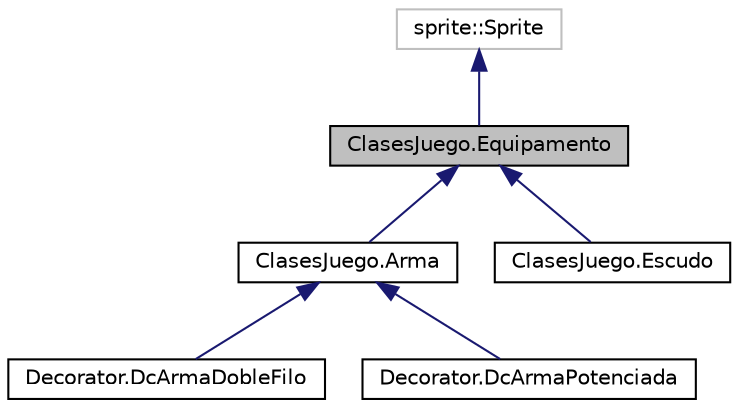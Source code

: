 digraph "ClasesJuego.Equipamento"
{
 // LATEX_PDF_SIZE
  edge [fontname="Helvetica",fontsize="10",labelfontname="Helvetica",labelfontsize="10"];
  node [fontname="Helvetica",fontsize="10",shape=record];
  Node1 [label="ClasesJuego.Equipamento",height=0.2,width=0.4,color="black", fillcolor="grey75", style="filled", fontcolor="black",tooltip=" "];
  Node2 -> Node1 [dir="back",color="midnightblue",fontsize="10",style="solid"];
  Node2 [label="sprite::Sprite",height=0.2,width=0.4,color="grey75", fillcolor="white", style="filled",tooltip=" "];
  Node1 -> Node3 [dir="back",color="midnightblue",fontsize="10",style="solid"];
  Node3 [label="ClasesJuego.Arma",height=0.2,width=0.4,color="black", fillcolor="white", style="filled",URL="$class_clases_juego_1_1_arma.html",tooltip=" "];
  Node3 -> Node4 [dir="back",color="midnightblue",fontsize="10",style="solid"];
  Node4 [label="Decorator.DcArmaDobleFilo",height=0.2,width=0.4,color="black", fillcolor="white", style="filled",URL="$class_decorator_1_1_dc_arma_doble_filo.html",tooltip=" "];
  Node3 -> Node5 [dir="back",color="midnightblue",fontsize="10",style="solid"];
  Node5 [label="Decorator.DcArmaPotenciada",height=0.2,width=0.4,color="black", fillcolor="white", style="filled",URL="$class_decorator_1_1_dc_arma_potenciada.html",tooltip=" "];
  Node1 -> Node6 [dir="back",color="midnightblue",fontsize="10",style="solid"];
  Node6 [label="ClasesJuego.Escudo",height=0.2,width=0.4,color="black", fillcolor="white", style="filled",URL="$class_clases_juego_1_1_escudo.html",tooltip=" "];
}
